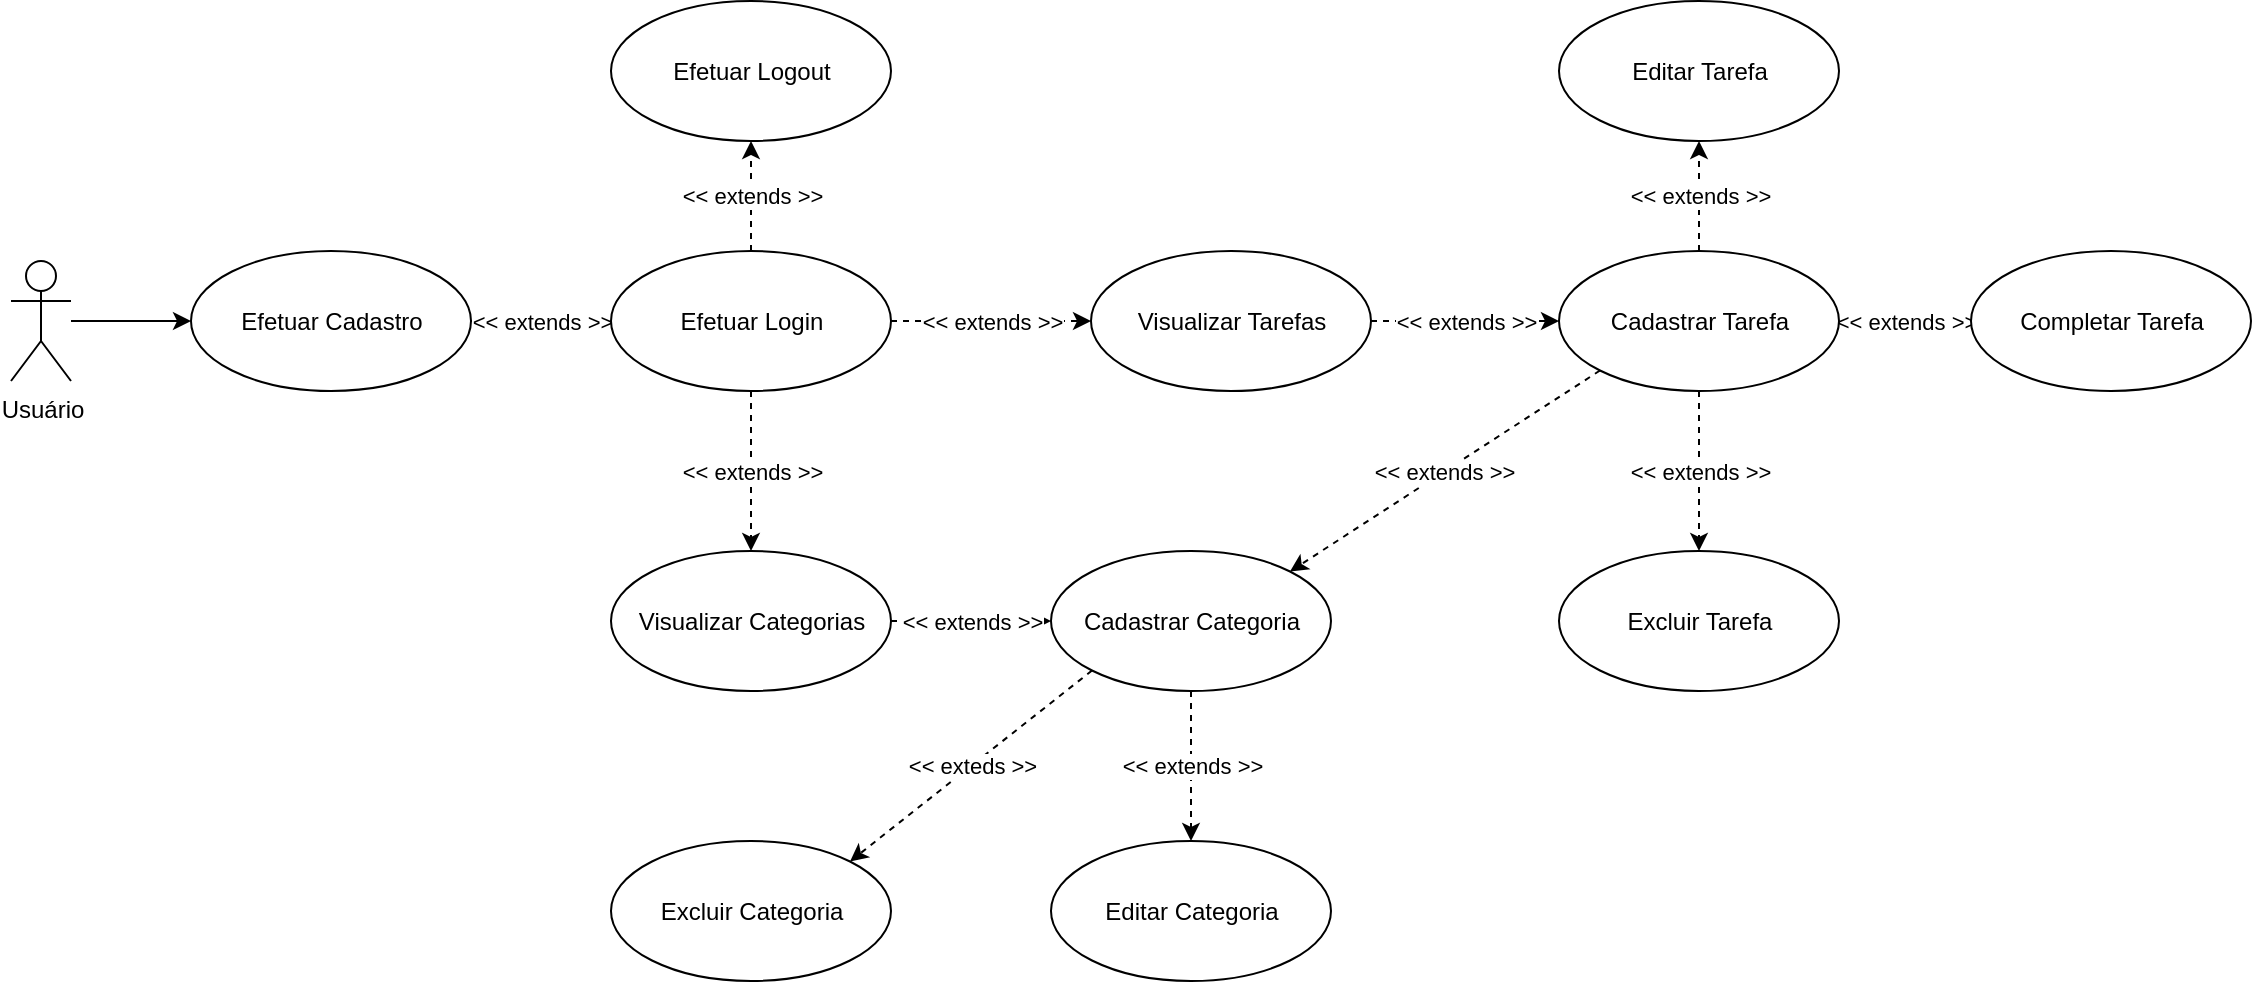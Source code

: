 <mxfile version="10.7.7" type="device"><diagram id="crQrrUyJeWnH0JL5Emt3" name="Page-1"><mxGraphModel dx="1640" dy="907" grid="1" gridSize="10" guides="1" tooltips="1" connect="1" arrows="1" fold="1" page="1" pageScale="1" pageWidth="1169" pageHeight="827" math="0" shadow="0"><root><mxCell id="0"/><mxCell id="1" parent="0"/><mxCell id="QWkxeNFw_xiFAXxclRZa-5" value="" style="edgeStyle=orthogonalEdgeStyle;rounded=0;orthogonalLoop=1;jettySize=auto;html=1;" edge="1" parent="1" source="QWkxeNFw_xiFAXxclRZa-1" target="QWkxeNFw_xiFAXxclRZa-2"><mxGeometry relative="1" as="geometry"/></mxCell><mxCell id="QWkxeNFw_xiFAXxclRZa-1" value="Usuário" style="shape=umlActor;verticalLabelPosition=bottom;labelBackgroundColor=#ffffff;verticalAlign=top;html=1;outlineConnect=0;" vertex="1" parent="1"><mxGeometry x="23.5" y="298.5" width="30" height="60" as="geometry"/></mxCell><mxCell id="QWkxeNFw_xiFAXxclRZa-7" value="&amp;lt;&amp;lt; extends &amp;gt;&amp;gt;&lt;br&gt;" style="edgeStyle=orthogonalEdgeStyle;rounded=0;orthogonalLoop=1;jettySize=auto;html=1;dashed=1;" edge="1" parent="1" source="QWkxeNFw_xiFAXxclRZa-2" target="QWkxeNFw_xiFAXxclRZa-6"><mxGeometry relative="1" as="geometry"/></mxCell><mxCell id="QWkxeNFw_xiFAXxclRZa-2" value="Efetuar Cadastro&lt;br&gt;" style="ellipse;whiteSpace=wrap;html=1;" vertex="1" parent="1"><mxGeometry x="113.5" y="293.5" width="140" height="70" as="geometry"/></mxCell><mxCell id="QWkxeNFw_xiFAXxclRZa-8" value="&amp;lt;&amp;lt; extends &amp;gt;&amp;gt;&lt;br&gt;" style="edgeStyle=orthogonalEdgeStyle;rounded=0;orthogonalLoop=1;jettySize=auto;html=1;dashed=1;" edge="1" parent="1" source="QWkxeNFw_xiFAXxclRZa-6" target="QWkxeNFw_xiFAXxclRZa-3"><mxGeometry relative="1" as="geometry"/></mxCell><mxCell id="QWkxeNFw_xiFAXxclRZa-24" value="&amp;lt;&amp;lt; extends &amp;gt;&amp;gt;" style="edgeStyle=orthogonalEdgeStyle;rounded=0;orthogonalLoop=1;jettySize=auto;html=1;dashed=1;" edge="1" parent="1" source="QWkxeNFw_xiFAXxclRZa-6" target="QWkxeNFw_xiFAXxclRZa-21"><mxGeometry relative="1" as="geometry"/></mxCell><mxCell id="QWkxeNFw_xiFAXxclRZa-27" value="&amp;lt;&amp;lt; extends &amp;gt;&amp;gt;" style="edgeStyle=orthogonalEdgeStyle;rounded=0;orthogonalLoop=1;jettySize=auto;html=1;dashed=1;" edge="1" parent="1" source="QWkxeNFw_xiFAXxclRZa-6" target="QWkxeNFw_xiFAXxclRZa-26"><mxGeometry relative="1" as="geometry"/></mxCell><mxCell id="QWkxeNFw_xiFAXxclRZa-6" value="Efetuar Login&lt;br&gt;" style="ellipse;whiteSpace=wrap;html=1;" vertex="1" parent="1"><mxGeometry x="323.5" y="293.5" width="140" height="70" as="geometry"/></mxCell><mxCell id="QWkxeNFw_xiFAXxclRZa-29" value="&amp;lt;&amp;lt; extends &amp;gt;&amp;gt;" style="edgeStyle=orthogonalEdgeStyle;rounded=0;orthogonalLoop=1;jettySize=auto;html=1;dashed=1;" edge="1" parent="1" source="QWkxeNFw_xiFAXxclRZa-26" target="QWkxeNFw_xiFAXxclRZa-28"><mxGeometry relative="1" as="geometry"/></mxCell><mxCell id="QWkxeNFw_xiFAXxclRZa-26" value="Visualizar Categorias&lt;br&gt;" style="ellipse;whiteSpace=wrap;html=1;" vertex="1" parent="1"><mxGeometry x="323.5" y="443.5" width="140" height="70" as="geometry"/></mxCell><mxCell id="QWkxeNFw_xiFAXxclRZa-32" value="Excluir Categoria&lt;br&gt;" style="ellipse;whiteSpace=wrap;html=1;" vertex="1" parent="1"><mxGeometry x="323.5" y="588.5" width="140" height="70" as="geometry"/></mxCell><mxCell id="QWkxeNFw_xiFAXxclRZa-30" value="Editar Categoria&lt;br&gt;" style="ellipse;whiteSpace=wrap;html=1;" vertex="1" parent="1"><mxGeometry x="543.5" y="588.5" width="140" height="70" as="geometry"/></mxCell><mxCell id="QWkxeNFw_xiFAXxclRZa-35" value="&amp;lt;&amp;lt; extends &amp;gt;&amp;gt;" style="edgeStyle=none;rounded=0;orthogonalLoop=1;jettySize=auto;html=1;dashed=1;" edge="1" parent="1" source="QWkxeNFw_xiFAXxclRZa-28" target="QWkxeNFw_xiFAXxclRZa-30"><mxGeometry relative="1" as="geometry"/></mxCell><mxCell id="QWkxeNFw_xiFAXxclRZa-36" value="&amp;lt;&amp;lt; exteds &amp;gt;&amp;gt;" style="edgeStyle=none;rounded=0;orthogonalLoop=1;jettySize=auto;html=1;exitX=0;exitY=1;exitDx=0;exitDy=0;entryX=1;entryY=0;entryDx=0;entryDy=0;dashed=1;" edge="1" parent="1" source="QWkxeNFw_xiFAXxclRZa-28" target="QWkxeNFw_xiFAXxclRZa-32"><mxGeometry relative="1" as="geometry"/></mxCell><mxCell id="QWkxeNFw_xiFAXxclRZa-28" value="Cadastrar Categoria" style="ellipse;whiteSpace=wrap;html=1;" vertex="1" parent="1"><mxGeometry x="543.5" y="443.5" width="140" height="70" as="geometry"/></mxCell><mxCell id="QWkxeNFw_xiFAXxclRZa-3" value="Efetuar Logout&lt;br&gt;" style="ellipse;whiteSpace=wrap;html=1;" vertex="1" parent="1"><mxGeometry x="323.5" y="168.5" width="140" height="70" as="geometry"/></mxCell><mxCell id="QWkxeNFw_xiFAXxclRZa-14" value="&amp;lt;&amp;lt; extends &amp;gt;&amp;gt;" style="edgeStyle=orthogonalEdgeStyle;rounded=0;orthogonalLoop=1;jettySize=auto;html=1;dashed=1;" edge="1" parent="1" source="QWkxeNFw_xiFAXxclRZa-9" target="QWkxeNFw_xiFAXxclRZa-13"><mxGeometry relative="1" as="geometry"/></mxCell><mxCell id="QWkxeNFw_xiFAXxclRZa-15" value="&amp;lt;&amp;lt; extends &amp;gt;&amp;gt;" style="edgeStyle=orthogonalEdgeStyle;rounded=0;orthogonalLoop=1;jettySize=auto;html=1;dashed=1;" edge="1" parent="1" source="QWkxeNFw_xiFAXxclRZa-9" target="QWkxeNFw_xiFAXxclRZa-11"><mxGeometry relative="1" as="geometry"/></mxCell><mxCell id="QWkxeNFw_xiFAXxclRZa-20" value="&amp;lt;&amp;lt; extends &amp;gt;&amp;gt;" style="edgeStyle=orthogonalEdgeStyle;rounded=0;orthogonalLoop=1;jettySize=auto;html=1;dashed=1;" edge="1" parent="1" source="QWkxeNFw_xiFAXxclRZa-9" target="QWkxeNFw_xiFAXxclRZa-12"><mxGeometry relative="1" as="geometry"/></mxCell><mxCell id="QWkxeNFw_xiFAXxclRZa-34" value="&amp;lt;&amp;lt; extends &amp;gt;&amp;gt;" style="rounded=0;orthogonalLoop=1;jettySize=auto;html=1;exitX=0;exitY=1;exitDx=0;exitDy=0;entryX=1;entryY=0;entryDx=0;entryDy=0;dashed=1;" edge="1" parent="1" source="QWkxeNFw_xiFAXxclRZa-9" target="QWkxeNFw_xiFAXxclRZa-28"><mxGeometry relative="1" as="geometry"/></mxCell><mxCell id="QWkxeNFw_xiFAXxclRZa-9" value="Cadastrar Tarefa&lt;br&gt;" style="ellipse;whiteSpace=wrap;html=1;" vertex="1" parent="1"><mxGeometry x="797.5" y="293.5" width="140" height="70" as="geometry"/></mxCell><mxCell id="QWkxeNFw_xiFAXxclRZa-11" value="Excluir Tarefa&lt;br&gt;" style="ellipse;whiteSpace=wrap;html=1;" vertex="1" parent="1"><mxGeometry x="797.5" y="443.5" width="140" height="70" as="geometry"/></mxCell><mxCell id="QWkxeNFw_xiFAXxclRZa-12" value="Completar Tarefa&lt;br&gt;" style="ellipse;whiteSpace=wrap;html=1;" vertex="1" parent="1"><mxGeometry x="1003.5" y="293.5" width="140" height="70" as="geometry"/></mxCell><mxCell id="QWkxeNFw_xiFAXxclRZa-13" value="Editar Tarefa&lt;br&gt;" style="ellipse;whiteSpace=wrap;html=1;" vertex="1" parent="1"><mxGeometry x="797.5" y="168.5" width="140" height="70" as="geometry"/></mxCell><mxCell id="QWkxeNFw_xiFAXxclRZa-25" value="&amp;lt;&amp;lt; extends &amp;gt;&amp;gt;" style="edgeStyle=orthogonalEdgeStyle;rounded=0;orthogonalLoop=1;jettySize=auto;html=1;dashed=1;" edge="1" parent="1" source="QWkxeNFw_xiFAXxclRZa-21" target="QWkxeNFw_xiFAXxclRZa-9"><mxGeometry relative="1" as="geometry"/></mxCell><mxCell id="QWkxeNFw_xiFAXxclRZa-21" value="Visualizar Tarefas" style="ellipse;whiteSpace=wrap;html=1;" vertex="1" parent="1"><mxGeometry x="563.5" y="293.5" width="140" height="70" as="geometry"/></mxCell></root></mxGraphModel></diagram></mxfile>